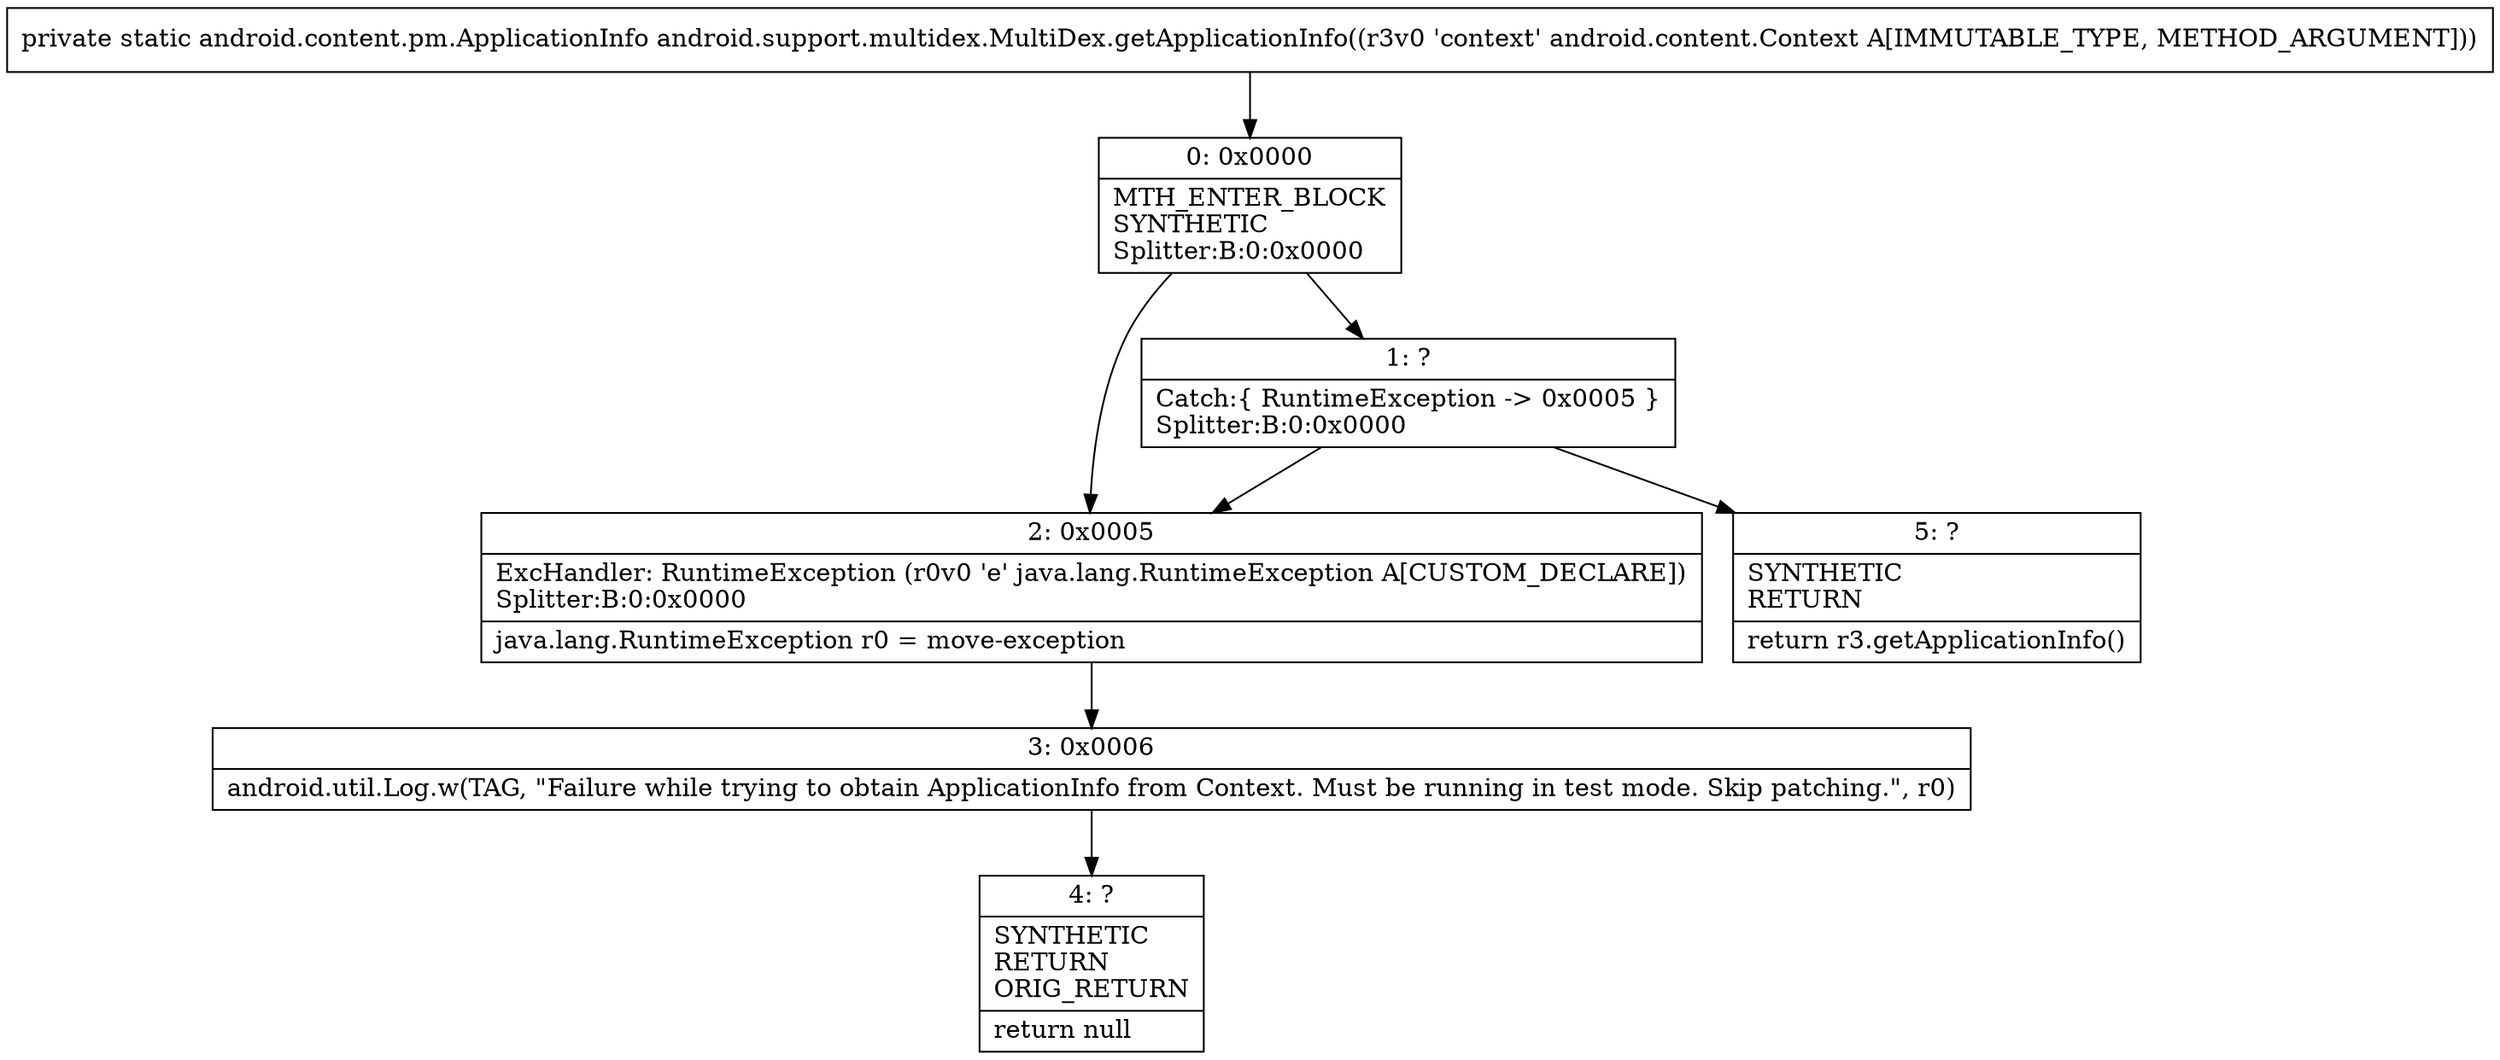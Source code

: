 digraph "CFG forandroid.support.multidex.MultiDex.getApplicationInfo(Landroid\/content\/Context;)Landroid\/content\/pm\/ApplicationInfo;" {
Node_0 [shape=record,label="{0\:\ 0x0000|MTH_ENTER_BLOCK\lSYNTHETIC\lSplitter:B:0:0x0000\l}"];
Node_1 [shape=record,label="{1\:\ ?|Catch:\{ RuntimeException \-\> 0x0005 \}\lSplitter:B:0:0x0000\l}"];
Node_2 [shape=record,label="{2\:\ 0x0005|ExcHandler: RuntimeException (r0v0 'e' java.lang.RuntimeException A[CUSTOM_DECLARE])\lSplitter:B:0:0x0000\l|java.lang.RuntimeException r0 = move\-exception\l}"];
Node_3 [shape=record,label="{3\:\ 0x0006|android.util.Log.w(TAG, \"Failure while trying to obtain ApplicationInfo from Context. Must be running in test mode. Skip patching.\", r0)\l}"];
Node_4 [shape=record,label="{4\:\ ?|SYNTHETIC\lRETURN\lORIG_RETURN\l|return null\l}"];
Node_5 [shape=record,label="{5\:\ ?|SYNTHETIC\lRETURN\l|return r3.getApplicationInfo()\l}"];
MethodNode[shape=record,label="{private static android.content.pm.ApplicationInfo android.support.multidex.MultiDex.getApplicationInfo((r3v0 'context' android.content.Context A[IMMUTABLE_TYPE, METHOD_ARGUMENT])) }"];
MethodNode -> Node_0;
Node_0 -> Node_1;
Node_0 -> Node_2;
Node_1 -> Node_2;
Node_1 -> Node_5;
Node_2 -> Node_3;
Node_3 -> Node_4;
}


